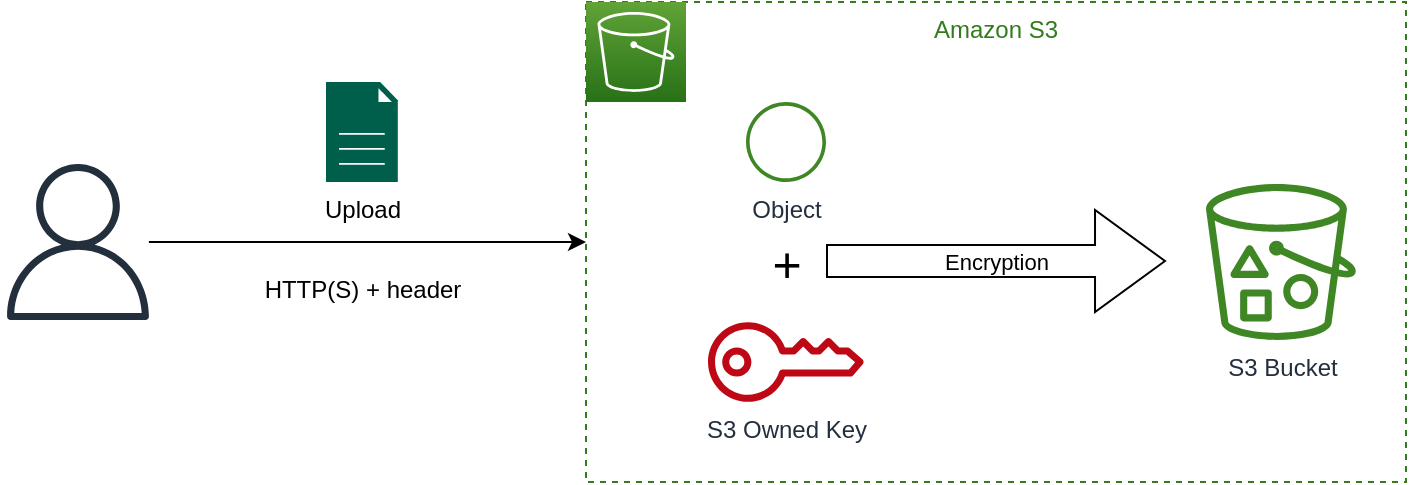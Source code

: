 <mxfile version="21.2.8" type="device">
  <diagram name="Page-1" id="tuF0nYs_yc0K5XsOXNf0">
    <mxGraphModel dx="792" dy="845" grid="1" gridSize="10" guides="1" tooltips="1" connect="1" arrows="1" fold="1" page="1" pageScale="1" pageWidth="850" pageHeight="1100" math="0" shadow="0">
      <root>
        <mxCell id="0" />
        <mxCell id="1" parent="0" />
        <mxCell id="jjaeJVey_AGwycSmGnEL-6" style="edgeStyle=orthogonalEdgeStyle;rounded=0;orthogonalLoop=1;jettySize=auto;html=1;entryX=0;entryY=0.5;entryDx=0;entryDy=0;" edge="1" parent="1" source="jjaeJVey_AGwycSmGnEL-2" target="jjaeJVey_AGwycSmGnEL-4">
          <mxGeometry relative="1" as="geometry" />
        </mxCell>
        <mxCell id="jjaeJVey_AGwycSmGnEL-2" value="" style="sketch=0;outlineConnect=0;fontColor=#232F3E;gradientColor=none;fillColor=#232F3D;strokeColor=none;dashed=0;verticalLabelPosition=bottom;verticalAlign=top;align=center;html=1;fontSize=12;fontStyle=0;aspect=fixed;pointerEvents=1;shape=mxgraph.aws4.user;" vertex="1" parent="1">
          <mxGeometry x="347" y="381" width="78" height="78" as="geometry" />
        </mxCell>
        <mxCell id="jjaeJVey_AGwycSmGnEL-3" value="Upload" style="sketch=0;pointerEvents=1;shadow=0;dashed=0;html=1;strokeColor=none;fillColor=#005F4B;labelPosition=center;verticalLabelPosition=bottom;verticalAlign=top;align=center;outlineConnect=0;shape=mxgraph.veeam2.file;" vertex="1" parent="1">
          <mxGeometry x="510" y="340" width="35.9" height="50" as="geometry" />
        </mxCell>
        <mxCell id="jjaeJVey_AGwycSmGnEL-4" value="Amazon S3" style="fillColor=none;strokeColor=#347c1d;dashed=1;verticalAlign=top;fontStyle=0;fontColor=#327b1d;whiteSpace=wrap;html=1;" vertex="1" parent="1">
          <mxGeometry x="640" y="300" width="410" height="240" as="geometry" />
        </mxCell>
        <mxCell id="jjaeJVey_AGwycSmGnEL-5" value="" style="sketch=0;points=[[0,0,0],[0.25,0,0],[0.5,0,0],[0.75,0,0],[1,0,0],[0,1,0],[0.25,1,0],[0.5,1,0],[0.75,1,0],[1,1,0],[0,0.25,0],[0,0.5,0],[0,0.75,0],[1,0.25,0],[1,0.5,0],[1,0.75,0]];outlineConnect=0;fontColor=#232F3E;gradientColor=#60A337;gradientDirection=north;fillColor=#277116;strokeColor=#ffffff;dashed=0;verticalLabelPosition=bottom;verticalAlign=top;align=center;html=1;fontSize=12;fontStyle=0;aspect=fixed;shape=mxgraph.aws4.resourceIcon;resIcon=mxgraph.aws4.s3;" vertex="1" parent="1">
          <mxGeometry x="640" y="300" width="50" height="50" as="geometry" />
        </mxCell>
        <mxCell id="jjaeJVey_AGwycSmGnEL-7" value="HTTP(S) + header" style="text;html=1;align=center;verticalAlign=middle;resizable=0;points=[];autosize=1;strokeColor=none;fillColor=none;" vertex="1" parent="1">
          <mxGeometry x="467.95" y="429" width="120" height="30" as="geometry" />
        </mxCell>
        <mxCell id="jjaeJVey_AGwycSmGnEL-8" value="Object" style="sketch=0;outlineConnect=0;fontColor=#232F3E;gradientColor=none;fillColor=#3F8624;strokeColor=none;dashed=0;verticalLabelPosition=bottom;verticalAlign=top;align=center;html=1;fontSize=12;fontStyle=0;aspect=fixed;pointerEvents=1;shape=mxgraph.aws4.object;" vertex="1" parent="1">
          <mxGeometry x="720" y="350" width="40" height="40" as="geometry" />
        </mxCell>
        <mxCell id="jjaeJVey_AGwycSmGnEL-9" value="S3 Owned Key" style="sketch=0;outlineConnect=0;fontColor=#232F3E;gradientColor=none;fillColor=#BF0816;strokeColor=none;dashed=0;verticalLabelPosition=bottom;verticalAlign=top;align=center;html=1;fontSize=12;fontStyle=0;aspect=fixed;pointerEvents=1;shape=mxgraph.aws4.addon;" vertex="1" parent="1">
          <mxGeometry x="701" y="460" width="78" height="40" as="geometry" />
        </mxCell>
        <mxCell id="jjaeJVey_AGwycSmGnEL-10" value="S3 Bucket" style="sketch=0;outlineConnect=0;fontColor=#232F3E;gradientColor=none;fillColor=#3F8624;strokeColor=none;dashed=0;verticalLabelPosition=bottom;verticalAlign=top;align=center;html=1;fontSize=12;fontStyle=0;aspect=fixed;pointerEvents=1;shape=mxgraph.aws4.bucket_with_objects;" vertex="1" parent="1">
          <mxGeometry x="950" y="391" width="75" height="78" as="geometry" />
        </mxCell>
        <mxCell id="jjaeJVey_AGwycSmGnEL-11" value="Encryption" style="shape=flexArrow;endArrow=classic;html=1;rounded=0;width=16;endSize=11.33;endWidth=34;" edge="1" parent="1">
          <mxGeometry width="50" height="50" relative="1" as="geometry">
            <mxPoint x="760" y="429.5" as="sourcePoint" />
            <mxPoint x="930" y="429.5" as="targetPoint" />
          </mxGeometry>
        </mxCell>
        <mxCell id="jjaeJVey_AGwycSmGnEL-13" value="+" style="text;html=1;align=center;verticalAlign=middle;resizable=0;points=[];autosize=1;strokeColor=none;fillColor=none;fontSize=25;" vertex="1" parent="1">
          <mxGeometry x="720" y="410" width="40" height="40" as="geometry" />
        </mxCell>
      </root>
    </mxGraphModel>
  </diagram>
</mxfile>
